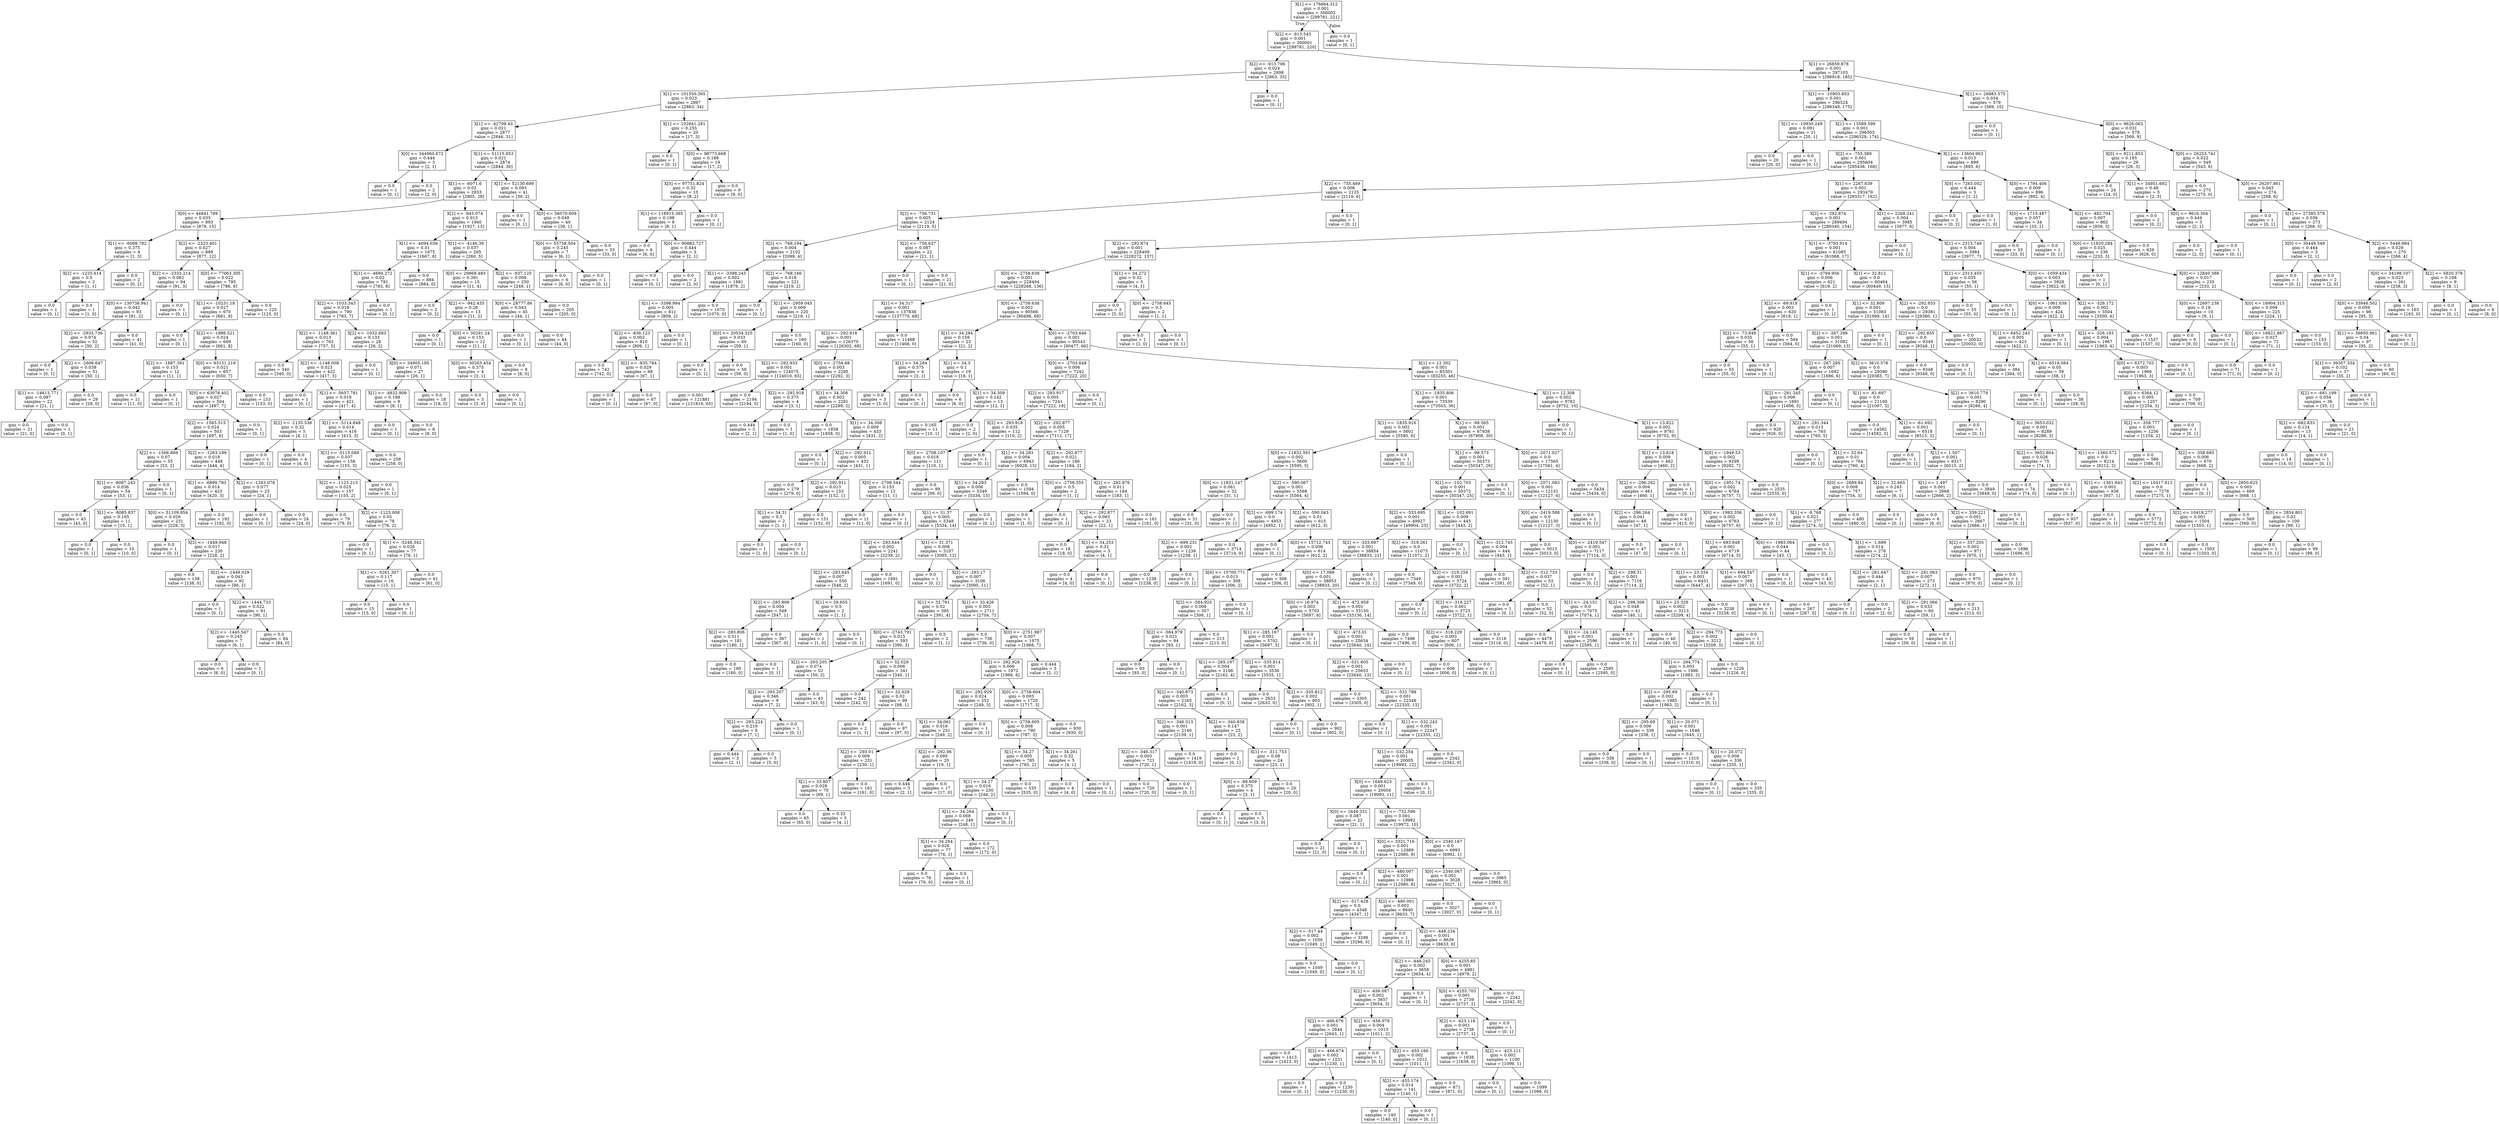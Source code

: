 digraph Tree {
node [shape=box] ;
0 [label="X[1] <= 176664.312\ngini = 0.001\nsamples = 300002\nvalue = [299781, 221]"] ;
1 [label="X[2] <= -913.543\ngini = 0.001\nsamples = 300001\nvalue = [299781, 220]"] ;
0 -> 1 [labeldistance=2.5, labelangle=45, headlabel="True"] ;
2 [label="X[2] <= -913.706\ngini = 0.024\nsamples = 2898\nvalue = [2863, 35]"] ;
1 -> 2 ;
3 [label="X[1] <= 101550.305\ngini = 0.023\nsamples = 2897\nvalue = [2863, 34]"] ;
2 -> 3 ;
4 [label="X[1] <= -42709.43\ngini = 0.021\nsamples = 2877\nvalue = [2846, 31]"] ;
3 -> 4 ;
5 [label="X[0] <= 344960.672\ngini = 0.444\nsamples = 3\nvalue = [2, 1]"] ;
4 -> 5 ;
6 [label="gini = 0.0\nsamples = 1\nvalue = [0, 1]"] ;
5 -> 6 ;
7 [label="gini = 0.0\nsamples = 2\nvalue = [2, 0]"] ;
5 -> 7 ;
8 [label="X[1] <= 51115.953\ngini = 0.021\nsamples = 2874\nvalue = [2844, 30]"] ;
4 -> 8 ;
9 [label="X[1] <= -6071.6\ngini = 0.02\nsamples = 2833\nvalue = [2805, 28]"] ;
8 -> 9 ;
10 [label="X[0] <= 44841.789\ngini = 0.033\nsamples = 893\nvalue = [878, 15]"] ;
9 -> 10 ;
11 [label="X[1] <= -6098.792\ngini = 0.375\nsamples = 4\nvalue = [1, 3]"] ;
10 -> 11 ;
12 [label="X[2] <= -1225.614\ngini = 0.5\nsamples = 2\nvalue = [1, 1]"] ;
11 -> 12 ;
13 [label="gini = 0.0\nsamples = 1\nvalue = [0, 1]"] ;
12 -> 13 ;
14 [label="gini = 0.0\nsamples = 1\nvalue = [1, 0]"] ;
12 -> 14 ;
15 [label="gini = 0.0\nsamples = 2\nvalue = [0, 2]"] ;
11 -> 15 ;
16 [label="X[2] <= -2323.401\ngini = 0.027\nsamples = 889\nvalue = [877, 12]"] ;
10 -> 16 ;
17 [label="X[2] <= -2333.214\ngini = 0.062\nsamples = 94\nvalue = [91, 3]"] ;
16 -> 17 ;
18 [label="X[0] <= 130738.941\ngini = 0.042\nsamples = 93\nvalue = [91, 2]"] ;
17 -> 18 ;
19 [label="X[2] <= -2933.736\ngini = 0.074\nsamples = 52\nvalue = [50, 2]"] ;
18 -> 19 ;
20 [label="gini = 0.0\nsamples = 1\nvalue = [0, 1]"] ;
19 -> 20 ;
21 [label="X[2] <= -2606.647\ngini = 0.038\nsamples = 51\nvalue = [50, 1]"] ;
19 -> 21 ;
22 [label="X[1] <= -14613.771\ngini = 0.087\nsamples = 22\nvalue = [21, 1]"] ;
21 -> 22 ;
23 [label="gini = 0.0\nsamples = 21\nvalue = [21, 0]"] ;
22 -> 23 ;
24 [label="gini = 0.0\nsamples = 1\nvalue = [0, 1]"] ;
22 -> 24 ;
25 [label="gini = 0.0\nsamples = 29\nvalue = [29, 0]"] ;
21 -> 25 ;
26 [label="gini = 0.0\nsamples = 41\nvalue = [41, 0]"] ;
18 -> 26 ;
27 [label="gini = 0.0\nsamples = 1\nvalue = [0, 1]"] ;
17 -> 27 ;
28 [label="X[0] <= 77063.305\ngini = 0.022\nsamples = 795\nvalue = [786, 9]"] ;
16 -> 28 ;
29 [label="X[1] <= -10231.18\ngini = 0.027\nsamples = 670\nvalue = [661, 9]"] ;
28 -> 29 ;
30 [label="gini = 0.0\nsamples = 1\nvalue = [0, 1]"] ;
29 -> 30 ;
31 [label="X[2] <= -1886.521\ngini = 0.024\nsamples = 669\nvalue = [661, 8]"] ;
29 -> 31 ;
32 [label="X[2] <= -1887.391\ngini = 0.153\nsamples = 12\nvalue = [11, 1]"] ;
31 -> 32 ;
33 [label="gini = 0.0\nsamples = 11\nvalue = [11, 0]"] ;
32 -> 33 ;
34 [label="gini = 0.0\nsamples = 1\nvalue = [0, 1]"] ;
32 -> 34 ;
35 [label="X[0] <= 63151.219\ngini = 0.021\nsamples = 657\nvalue = [650, 7]"] ;
31 -> 35 ;
36 [label="X[0] <= 63076.402\ngini = 0.027\nsamples = 504\nvalue = [497, 7]"] ;
35 -> 36 ;
37 [label="X[2] <= -1565.515\ngini = 0.024\nsamples = 503\nvalue = [497, 6]"] ;
36 -> 37 ;
38 [label="X[2] <= -1566.869\ngini = 0.07\nsamples = 55\nvalue = [53, 2]"] ;
37 -> 38 ;
39 [label="X[1] <= -8087.243\ngini = 0.036\nsamples = 54\nvalue = [53, 1]"] ;
38 -> 39 ;
40 [label="gini = 0.0\nsamples = 43\nvalue = [43, 0]"] ;
39 -> 40 ;
41 [label="X[1] <= -8085.837\ngini = 0.165\nsamples = 11\nvalue = [10, 1]"] ;
39 -> 41 ;
42 [label="gini = 0.0\nsamples = 1\nvalue = [0, 1]"] ;
41 -> 42 ;
43 [label="gini = 0.0\nsamples = 10\nvalue = [10, 0]"] ;
41 -> 43 ;
44 [label="gini = 0.0\nsamples = 1\nvalue = [0, 1]"] ;
38 -> 44 ;
45 [label="X[2] <= -1263.199\ngini = 0.018\nsamples = 448\nvalue = [444, 4]"] ;
37 -> 45 ;
46 [label="X[1] <= -6899.793\ngini = 0.014\nsamples = 423\nvalue = [420, 3]"] ;
45 -> 46 ;
47 [label="X[0] <= 51109.854\ngini = 0.026\nsamples = 231\nvalue = [228, 3]"] ;
46 -> 47 ;
48 [label="gini = 0.0\nsamples = 1\nvalue = [0, 1]"] ;
47 -> 48 ;
49 [label="X[2] <= -1449.948\ngini = 0.017\nsamples = 230\nvalue = [228, 2]"] ;
47 -> 49 ;
50 [label="gini = 0.0\nsamples = 138\nvalue = [138, 0]"] ;
49 -> 50 ;
51 [label="X[2] <= -1449.029\ngini = 0.043\nsamples = 92\nvalue = [90, 2]"] ;
49 -> 51 ;
52 [label="gini = 0.0\nsamples = 1\nvalue = [0, 1]"] ;
51 -> 52 ;
53 [label="X[2] <= -1444.723\ngini = 0.022\nsamples = 91\nvalue = [90, 1]"] ;
51 -> 53 ;
54 [label="X[2] <= -1445.547\ngini = 0.245\nsamples = 7\nvalue = [6, 1]"] ;
53 -> 54 ;
55 [label="gini = 0.0\nsamples = 6\nvalue = [6, 0]"] ;
54 -> 55 ;
56 [label="gini = 0.0\nsamples = 1\nvalue = [0, 1]"] ;
54 -> 56 ;
57 [label="gini = 0.0\nsamples = 84\nvalue = [84, 0]"] ;
53 -> 57 ;
58 [label="gini = 0.0\nsamples = 192\nvalue = [192, 0]"] ;
46 -> 58 ;
59 [label="X[2] <= -1263.078\ngini = 0.077\nsamples = 25\nvalue = [24, 1]"] ;
45 -> 59 ;
60 [label="gini = 0.0\nsamples = 1\nvalue = [0, 1]"] ;
59 -> 60 ;
61 [label="gini = 0.0\nsamples = 24\nvalue = [24, 0]"] ;
59 -> 61 ;
62 [label="gini = 0.0\nsamples = 1\nvalue = [0, 1]"] ;
36 -> 62 ;
63 [label="gini = 0.0\nsamples = 153\nvalue = [153, 0]"] ;
35 -> 63 ;
64 [label="gini = 0.0\nsamples = 125\nvalue = [125, 0]"] ;
28 -> 64 ;
65 [label="X[2] <= -943.074\ngini = 0.013\nsamples = 1940\nvalue = [1927, 13]"] ;
9 -> 65 ;
66 [label="X[1] <= -4694.039\ngini = 0.01\nsamples = 1675\nvalue = [1667, 8]"] ;
65 -> 66 ;
67 [label="X[1] <= -4694.272\ngini = 0.02\nsamples = 791\nvalue = [783, 8]"] ;
66 -> 67 ;
68 [label="X[2] <= -1033.343\ngini = 0.018\nsamples = 790\nvalue = [783, 7]"] ;
67 -> 68 ;
69 [label="X[2] <= -1148.361\ngini = 0.013\nsamples = 762\nvalue = [757, 5]"] ;
68 -> 69 ;
70 [label="gini = 0.0\nsamples = 340\nvalue = [340, 0]"] ;
69 -> 70 ;
71 [label="X[2] <= -1148.008\ngini = 0.023\nsamples = 422\nvalue = [417, 5]"] ;
69 -> 71 ;
72 [label="gini = 0.0\nsamples = 1\nvalue = [0, 1]"] ;
71 -> 72 ;
73 [label="X[1] <= -5657.781\ngini = 0.019\nsamples = 421\nvalue = [417, 4]"] ;
71 -> 73 ;
74 [label="X[2] <= -1135.536\ngini = 0.32\nsamples = 5\nvalue = [4, 1]"] ;
73 -> 74 ;
75 [label="gini = 0.0\nsamples = 1\nvalue = [0, 1]"] ;
74 -> 75 ;
76 [label="gini = 0.0\nsamples = 4\nvalue = [4, 0]"] ;
74 -> 76 ;
77 [label="X[1] <= -5114.848\ngini = 0.014\nsamples = 416\nvalue = [413, 3]"] ;
73 -> 77 ;
78 [label="X[1] <= -5115.089\ngini = 0.037\nsamples = 158\nvalue = [155, 3]"] ;
77 -> 78 ;
79 [label="X[2] <= -1123.213\ngini = 0.025\nsamples = 157\nvalue = [155, 2]"] ;
78 -> 79 ;
80 [label="gini = 0.0\nsamples = 79\nvalue = [79, 0]"] ;
79 -> 80 ;
81 [label="X[2] <= -1123.008\ngini = 0.05\nsamples = 78\nvalue = [76, 2]"] ;
79 -> 81 ;
82 [label="gini = 0.0\nsamples = 1\nvalue = [0, 1]"] ;
81 -> 82 ;
83 [label="X[1] <= -5248.342\ngini = 0.026\nsamples = 77\nvalue = [76, 1]"] ;
81 -> 83 ;
84 [label="X[1] <= -5261.307\ngini = 0.117\nsamples = 16\nvalue = [15, 1]"] ;
83 -> 84 ;
85 [label="gini = 0.0\nsamples = 15\nvalue = [15, 0]"] ;
84 -> 85 ;
86 [label="gini = 0.0\nsamples = 1\nvalue = [0, 1]"] ;
84 -> 86 ;
87 [label="gini = 0.0\nsamples = 61\nvalue = [61, 0]"] ;
83 -> 87 ;
88 [label="gini = 0.0\nsamples = 1\nvalue = [0, 1]"] ;
78 -> 88 ;
89 [label="gini = 0.0\nsamples = 258\nvalue = [258, 0]"] ;
77 -> 89 ;
90 [label="X[2] <= -1032.683\ngini = 0.133\nsamples = 28\nvalue = [26, 2]"] ;
68 -> 90 ;
91 [label="gini = 0.0\nsamples = 1\nvalue = [0, 1]"] ;
90 -> 91 ;
92 [label="X[0] <= 34905.195\ngini = 0.071\nsamples = 27\nvalue = [26, 1]"] ;
90 -> 92 ;
93 [label="X[1] <= -4832.909\ngini = 0.198\nsamples = 9\nvalue = [8, 1]"] ;
92 -> 93 ;
94 [label="gini = 0.0\nsamples = 1\nvalue = [0, 1]"] ;
93 -> 94 ;
95 [label="gini = 0.0\nsamples = 8\nvalue = [8, 0]"] ;
93 -> 95 ;
96 [label="gini = 0.0\nsamples = 18\nvalue = [18, 0]"] ;
92 -> 96 ;
97 [label="gini = 0.0\nsamples = 1\nvalue = [0, 1]"] ;
67 -> 97 ;
98 [label="gini = 0.0\nsamples = 884\nvalue = [884, 0]"] ;
66 -> 98 ;
99 [label="X[1] <= -4146.39\ngini = 0.037\nsamples = 265\nvalue = [260, 5]"] ;
65 -> 99 ;
100 [label="X[0] <= 29868.483\ngini = 0.391\nsamples = 15\nvalue = [11, 4]"] ;
99 -> 100 ;
101 [label="gini = 0.0\nsamples = 2\nvalue = [0, 2]"] ;
100 -> 101 ;
102 [label="X[2] <= -942.435\ngini = 0.26\nsamples = 13\nvalue = [11, 2]"] ;
100 -> 102 ;
103 [label="gini = 0.0\nsamples = 1\nvalue = [0, 1]"] ;
102 -> 103 ;
104 [label="X[0] <= 30291.24\ngini = 0.153\nsamples = 12\nvalue = [11, 1]"] ;
102 -> 104 ;
105 [label="X[0] <= 30263.454\ngini = 0.375\nsamples = 4\nvalue = [3, 1]"] ;
104 -> 105 ;
106 [label="gini = 0.0\nsamples = 3\nvalue = [3, 0]"] ;
105 -> 106 ;
107 [label="gini = 0.0\nsamples = 1\nvalue = [0, 1]"] ;
105 -> 107 ;
108 [label="gini = 0.0\nsamples = 8\nvalue = [8, 0]"] ;
104 -> 108 ;
109 [label="X[2] <= -937.125\ngini = 0.008\nsamples = 250\nvalue = [249, 1]"] ;
99 -> 109 ;
110 [label="X[0] <= 28777.86\ngini = 0.043\nsamples = 45\nvalue = [44, 1]"] ;
109 -> 110 ;
111 [label="gini = 0.0\nsamples = 1\nvalue = [0, 1]"] ;
110 -> 111 ;
112 [label="gini = 0.0\nsamples = 44\nvalue = [44, 0]"] ;
110 -> 112 ;
113 [label="gini = 0.0\nsamples = 205\nvalue = [205, 0]"] ;
109 -> 113 ;
114 [label="X[1] <= 52130.699\ngini = 0.093\nsamples = 41\nvalue = [39, 2]"] ;
8 -> 114 ;
115 [label="gini = 0.0\nsamples = 1\nvalue = [0, 1]"] ;
114 -> 115 ;
116 [label="X[0] <= 56070.609\ngini = 0.049\nsamples = 40\nvalue = [39, 1]"] ;
114 -> 116 ;
117 [label="X[0] <= 55758.504\ngini = 0.245\nsamples = 7\nvalue = [6, 1]"] ;
116 -> 117 ;
118 [label="gini = 0.0\nsamples = 6\nvalue = [6, 0]"] ;
117 -> 118 ;
119 [label="gini = 0.0\nsamples = 1\nvalue = [0, 1]"] ;
117 -> 119 ;
120 [label="gini = 0.0\nsamples = 33\nvalue = [33, 0]"] ;
116 -> 120 ;
121 [label="X[1] <= 102841.281\ngini = 0.255\nsamples = 20\nvalue = [17, 3]"] ;
3 -> 121 ;
122 [label="gini = 0.0\nsamples = 1\nvalue = [0, 1]"] ;
121 -> 122 ;
123 [label="X[0] <= 98773.668\ngini = 0.188\nsamples = 19\nvalue = [17, 2]"] ;
121 -> 123 ;
124 [label="X[0] <= 97751.824\ngini = 0.32\nsamples = 10\nvalue = [8, 2]"] ;
123 -> 124 ;
125 [label="X[1] <= 118915.395\ngini = 0.198\nsamples = 9\nvalue = [8, 1]"] ;
124 -> 125 ;
126 [label="gini = 0.0\nsamples = 6\nvalue = [6, 0]"] ;
125 -> 126 ;
127 [label="X[0] <= 90882.727\ngini = 0.444\nsamples = 3\nvalue = [2, 1]"] ;
125 -> 127 ;
128 [label="gini = 0.0\nsamples = 1\nvalue = [0, 1]"] ;
127 -> 128 ;
129 [label="gini = 0.0\nsamples = 2\nvalue = [2, 0]"] ;
127 -> 129 ;
130 [label="gini = 0.0\nsamples = 1\nvalue = [0, 1]"] ;
124 -> 130 ;
131 [label="gini = 0.0\nsamples = 9\nvalue = [9, 0]"] ;
123 -> 131 ;
132 [label="gini = 0.0\nsamples = 1\nvalue = [0, 1]"] ;
2 -> 132 ;
133 [label="X[1] <= 26859.878\ngini = 0.001\nsamples = 297103\nvalue = [296918, 185]"] ;
1 -> 133 ;
134 [label="X[1] <= -10903.853\ngini = 0.001\nsamples = 296524\nvalue = [296349, 175]"] ;
133 -> 134 ;
135 [label="X[1] <= -10930.249\ngini = 0.091\nsamples = 21\nvalue = [20, 1]"] ;
134 -> 135 ;
136 [label="gini = 0.0\nsamples = 20\nvalue = [20, 0]"] ;
135 -> 136 ;
137 [label="gini = 0.0\nsamples = 1\nvalue = [0, 1]"] ;
135 -> 137 ;
138 [label="X[1] <= 13589.599\ngini = 0.001\nsamples = 296503\nvalue = [296329, 174]"] ;
134 -> 138 ;
139 [label="X[2] <= -755.389\ngini = 0.001\nsamples = 295604\nvalue = [295436, 168]"] ;
138 -> 139 ;
140 [label="X[2] <= -755.469\ngini = 0.006\nsamples = 2125\nvalue = [2119, 6]"] ;
139 -> 140 ;
141 [label="X[2] <= -756.731\ngini = 0.005\nsamples = 2124\nvalue = [2119, 5]"] ;
140 -> 141 ;
142 [label="X[2] <= -768.194\ngini = 0.004\nsamples = 2102\nvalue = [2098, 4]"] ;
141 -> 142 ;
143 [label="X[1] <= -3398.245\ngini = 0.002\nsamples = 1881\nvalue = [1879, 2]"] ;
142 -> 143 ;
144 [label="X[1] <= -3398.994\ngini = 0.005\nsamples = 811\nvalue = [809, 2]"] ;
143 -> 144 ;
145 [label="X[2] <= -836.123\ngini = 0.002\nsamples = 810\nvalue = [809, 1]"] ;
144 -> 145 ;
146 [label="gini = 0.0\nsamples = 742\nvalue = [742, 0]"] ;
145 -> 146 ;
147 [label="X[2] <= -835.784\ngini = 0.029\nsamples = 68\nvalue = [67, 1]"] ;
145 -> 147 ;
148 [label="gini = 0.0\nsamples = 1\nvalue = [0, 1]"] ;
147 -> 148 ;
149 [label="gini = 0.0\nsamples = 67\nvalue = [67, 0]"] ;
147 -> 149 ;
150 [label="gini = 0.0\nsamples = 1\nvalue = [0, 1]"] ;
144 -> 150 ;
151 [label="gini = 0.0\nsamples = 1070\nvalue = [1070, 0]"] ;
143 -> 151 ;
152 [label="X[2] <= -768.166\ngini = 0.018\nsamples = 221\nvalue = [219, 2]"] ;
142 -> 152 ;
153 [label="gini = 0.0\nsamples = 1\nvalue = [0, 1]"] ;
152 -> 153 ;
154 [label="X[1] <= -2959.045\ngini = 0.009\nsamples = 220\nvalue = [219, 1]"] ;
152 -> 154 ;
155 [label="X[0] <= 20534.325\ngini = 0.033\nsamples = 60\nvalue = [59, 1]"] ;
154 -> 155 ;
156 [label="gini = 0.0\nsamples = 1\nvalue = [0, 1]"] ;
155 -> 156 ;
157 [label="gini = 0.0\nsamples = 59\nvalue = [59, 0]"] ;
155 -> 157 ;
158 [label="gini = 0.0\nsamples = 160\nvalue = [160, 0]"] ;
154 -> 158 ;
159 [label="X[2] <= -756.637\ngini = 0.087\nsamples = 22\nvalue = [21, 1]"] ;
141 -> 159 ;
160 [label="gini = 0.0\nsamples = 1\nvalue = [0, 1]"] ;
159 -> 160 ;
161 [label="gini = 0.0\nsamples = 21\nvalue = [21, 0]"] ;
159 -> 161 ;
162 [label="gini = 0.0\nsamples = 1\nvalue = [0, 1]"] ;
140 -> 162 ;
163 [label="X[1] <= 2267.639\ngini = 0.001\nsamples = 293479\nvalue = [293317, 162]"] ;
139 -> 163 ;
164 [label="X[2] <= -292.874\ngini = 0.001\nsamples = 289494\nvalue = [289340, 154]"] ;
163 -> 164 ;
165 [label="X[2] <= -292.874\ngini = 0.001\nsamples = 228409\nvalue = [228272, 137]"] ;
164 -> 165 ;
166 [label="X[0] <= -2758.639\ngini = 0.001\nsamples = 228404\nvalue = [228268, 136]"] ;
165 -> 166 ;
167 [label="X[1] <= 34.317\ngini = 0.001\nsamples = 137838\nvalue = [137770, 68]"] ;
166 -> 167 ;
168 [label="X[2] <= -292.918\ngini = 0.001\nsamples = 126370\nvalue = [126302, 68]"] ;
167 -> 168 ;
169 [label="X[2] <= -292.933\ngini = 0.001\nsamples = 124075\nvalue = [124010, 65]"] ;
168 -> 169 ;
170 [label="gini = 0.001\nsamples = 121881\nvalue = [121816, 65]"] ;
169 -> 170 ;
171 [label="gini = 0.0\nsamples = 2194\nvalue = [2194, 0]"] ;
169 -> 171 ;
172 [label="X[0] <= -2758.68\ngini = 0.003\nsamples = 2295\nvalue = [2292, 3]"] ;
168 -> 172 ;
173 [label="X[2] <= -292.918\ngini = 0.375\nsamples = 4\nvalue = [3, 1]"] ;
172 -> 173 ;
174 [label="gini = 0.444\nsamples = 3\nvalue = [2, 1]"] ;
173 -> 174 ;
175 [label="gini = 0.0\nsamples = 1\nvalue = [1, 0]"] ;
173 -> 175 ;
176 [label="X[1] <= 34.308\ngini = 0.002\nsamples = 2291\nvalue = [2289, 2]"] ;
172 -> 176 ;
177 [label="gini = 0.0\nsamples = 1858\nvalue = [1858, 0]"] ;
176 -> 177 ;
178 [label="X[1] <= 34.308\ngini = 0.009\nsamples = 433\nvalue = [431, 2]"] ;
176 -> 178 ;
179 [label="gini = 0.0\nsamples = 1\nvalue = [0, 1]"] ;
178 -> 179 ;
180 [label="X[2] <= -292.911\ngini = 0.005\nsamples = 432\nvalue = [431, 1]"] ;
178 -> 180 ;
181 [label="gini = 0.0\nsamples = 279\nvalue = [279, 0]"] ;
180 -> 181 ;
182 [label="X[2] <= -292.911\ngini = 0.013\nsamples = 153\nvalue = [152, 1]"] ;
180 -> 182 ;
183 [label="X[1] <= 34.31\ngini = 0.5\nsamples = 2\nvalue = [1, 1]"] ;
182 -> 183 ;
184 [label="gini = 0.0\nsamples = 1\nvalue = [1, 0]"] ;
183 -> 184 ;
185 [label="gini = 0.0\nsamples = 1\nvalue = [0, 1]"] ;
183 -> 185 ;
186 [label="gini = 0.0\nsamples = 151\nvalue = [151, 0]"] ;
182 -> 186 ;
187 [label="gini = 0.0\nsamples = 11468\nvalue = [11468, 0]"] ;
167 -> 187 ;
188 [label="X[0] <= -2758.638\ngini = 0.002\nsamples = 90566\nvalue = [90498, 68]"] ;
166 -> 188 ;
189 [label="X[1] <= 34.284\ngini = 0.159\nsamples = 23\nvalue = [21, 2]"] ;
188 -> 189 ;
190 [label="X[1] <= 34.284\ngini = 0.375\nsamples = 4\nvalue = [3, 1]"] ;
189 -> 190 ;
191 [label="gini = 0.0\nsamples = 3\nvalue = [3, 0]"] ;
190 -> 191 ;
192 [label="gini = 0.0\nsamples = 1\nvalue = [0, 1]"] ;
190 -> 192 ;
193 [label="X[1] <= 34.3\ngini = 0.1\nsamples = 19\nvalue = [18, 1]"] ;
189 -> 193 ;
194 [label="gini = 0.0\nsamples = 6\nvalue = [6, 0]"] ;
193 -> 194 ;
195 [label="X[1] <= 34.309\ngini = 0.142\nsamples = 13\nvalue = [12, 1]"] ;
193 -> 195 ;
196 [label="gini = 0.165\nsamples = 11\nvalue = [10, 1]"] ;
195 -> 196 ;
197 [label="gini = 0.0\nsamples = 2\nvalue = [2, 0]"] ;
195 -> 197 ;
198 [label="X[0] <= -2703.646\ngini = 0.001\nsamples = 90543\nvalue = [90477, 66]"] ;
188 -> 198 ;
199 [label="X[0] <= -2703.648\ngini = 0.006\nsamples = 7242\nvalue = [7222, 20]"] ;
198 -> 199 ;
200 [label="X[2] <= -293.917\ngini = 0.005\nsamples = 7241\nvalue = [7222, 19]"] ;
199 -> 200 ;
201 [label="X[2] <= -293.918\ngini = 0.035\nsamples = 112\nvalue = [110, 2]"] ;
200 -> 201 ;
202 [label="X[0] <= -2708.107\ngini = 0.018\nsamples = 111\nvalue = [110, 1]"] ;
201 -> 202 ;
203 [label="X[0] <= -2708.544\ngini = 0.153\nsamples = 12\nvalue = [11, 1]"] ;
202 -> 203 ;
204 [label="gini = 0.0\nsamples = 11\nvalue = [11, 0]"] ;
203 -> 204 ;
205 [label="gini = 0.0\nsamples = 1\nvalue = [0, 1]"] ;
203 -> 205 ;
206 [label="gini = 0.0\nsamples = 99\nvalue = [99, 0]"] ;
202 -> 206 ;
207 [label="gini = 0.0\nsamples = 1\nvalue = [0, 1]"] ;
201 -> 207 ;
208 [label="X[2] <= -292.877\ngini = 0.005\nsamples = 7129\nvalue = [7112, 17]"] ;
200 -> 208 ;
209 [label="X[1] <= 34.283\ngini = 0.004\nsamples = 6943\nvalue = [6928, 15]"] ;
208 -> 209 ;
210 [label="X[1] <= 34.283\ngini = 0.006\nsamples = 5349\nvalue = [5334, 15]"] ;
209 -> 210 ;
211 [label="X[1] <= 31.37\ngini = 0.005\nsamples = 5348\nvalue = [5334, 14]"] ;
210 -> 211 ;
212 [label="X[2] <= -293.644\ngini = 0.002\nsamples = 2241\nvalue = [2239, 2]"] ;
211 -> 212 ;
213 [label="X[2] <= -293.645\ngini = 0.007\nsamples = 550\nvalue = [548, 2]"] ;
212 -> 213 ;
214 [label="X[2] <= -293.806\ngini = 0.004\nsamples = 548\nvalue = [547, 1]"] ;
213 -> 214 ;
215 [label="X[2] <= -293.806\ngini = 0.011\nsamples = 181\nvalue = [180, 1]"] ;
214 -> 215 ;
216 [label="gini = 0.0\nsamples = 180\nvalue = [180, 0]"] ;
215 -> 216 ;
217 [label="gini = 0.0\nsamples = 1\nvalue = [0, 1]"] ;
215 -> 217 ;
218 [label="gini = 0.0\nsamples = 367\nvalue = [367, 0]"] ;
214 -> 218 ;
219 [label="X[1] <= 29.655\ngini = 0.5\nsamples = 2\nvalue = [1, 1]"] ;
213 -> 219 ;
220 [label="gini = 0.0\nsamples = 1\nvalue = [1, 0]"] ;
219 -> 220 ;
221 [label="gini = 0.0\nsamples = 1\nvalue = [0, 1]"] ;
219 -> 221 ;
222 [label="gini = 0.0\nsamples = 1691\nvalue = [1691, 0]"] ;
212 -> 222 ;
223 [label="X[1] <= 31.371\ngini = 0.008\nsamples = 3107\nvalue = [3095, 12]"] ;
211 -> 223 ;
224 [label="gini = 0.0\nsamples = 1\nvalue = [0, 1]"] ;
223 -> 224 ;
225 [label="X[2] <= -293.17\ngini = 0.007\nsamples = 3106\nvalue = [3095, 11]"] ;
223 -> 225 ;
226 [label="X[1] <= 32.791\ngini = 0.02\nsamples = 395\nvalue = [391, 4]"] ;
225 -> 226 ;
227 [label="X[0] <= -2743.791\ngini = 0.015\nsamples = 393\nvalue = [390, 3]"] ;
226 -> 227 ;
228 [label="X[2] <= -293.205\ngini = 0.074\nsamples = 52\nvalue = [50, 2]"] ;
227 -> 228 ;
229 [label="X[2] <= -293.207\ngini = 0.346\nsamples = 9\nvalue = [7, 2]"] ;
228 -> 229 ;
230 [label="X[2] <= -293.224\ngini = 0.219\nsamples = 8\nvalue = [7, 1]"] ;
229 -> 230 ;
231 [label="gini = 0.444\nsamples = 3\nvalue = [2, 1]"] ;
230 -> 231 ;
232 [label="gini = 0.0\nsamples = 5\nvalue = [5, 0]"] ;
230 -> 232 ;
233 [label="gini = 0.0\nsamples = 1\nvalue = [0, 1]"] ;
229 -> 233 ;
234 [label="gini = 0.0\nsamples = 43\nvalue = [43, 0]"] ;
228 -> 234 ;
235 [label="X[1] <= 32.029\ngini = 0.006\nsamples = 341\nvalue = [340, 1]"] ;
227 -> 235 ;
236 [label="gini = 0.0\nsamples = 242\nvalue = [242, 0]"] ;
235 -> 236 ;
237 [label="X[1] <= 32.029\ngini = 0.02\nsamples = 99\nvalue = [98, 1]"] ;
235 -> 237 ;
238 [label="gini = 0.5\nsamples = 2\nvalue = [1, 1]"] ;
237 -> 238 ;
239 [label="gini = 0.0\nsamples = 97\nvalue = [97, 0]"] ;
237 -> 239 ;
240 [label="gini = 0.5\nsamples = 2\nvalue = [1, 1]"] ;
226 -> 240 ;
241 [label="X[1] <= 33.426\ngini = 0.005\nsamples = 2711\nvalue = [2704, 7]"] ;
225 -> 241 ;
242 [label="gini = 0.0\nsamples = 736\nvalue = [736, 0]"] ;
241 -> 242 ;
243 [label="X[0] <= -2751.987\ngini = 0.007\nsamples = 1975\nvalue = [1968, 7]"] ;
241 -> 243 ;
244 [label="X[2] <= -292.928\ngini = 0.006\nsamples = 1972\nvalue = [1966, 6]"] ;
243 -> 244 ;
245 [label="X[2] <= -292.929\ngini = 0.024\nsamples = 252\nvalue = [249, 3]"] ;
244 -> 245 ;
246 [label="X[1] <= 34.061\ngini = 0.016\nsamples = 251\nvalue = [249, 2]"] ;
245 -> 246 ;
247 [label="X[2] <= -293.01\ngini = 0.009\nsamples = 231\nvalue = [230, 1]"] ;
246 -> 247 ;
248 [label="X[1] <= 33.807\ngini = 0.028\nsamples = 70\nvalue = [69, 1]"] ;
247 -> 248 ;
249 [label="gini = 0.0\nsamples = 65\nvalue = [65, 0]"] ;
248 -> 249 ;
250 [label="gini = 0.32\nsamples = 5\nvalue = [4, 1]"] ;
248 -> 250 ;
251 [label="gini = 0.0\nsamples = 161\nvalue = [161, 0]"] ;
247 -> 251 ;
252 [label="X[2] <= -292.96\ngini = 0.095\nsamples = 20\nvalue = [19, 1]"] ;
246 -> 252 ;
253 [label="gini = 0.444\nsamples = 3\nvalue = [2, 1]"] ;
252 -> 253 ;
254 [label="gini = 0.0\nsamples = 17\nvalue = [17, 0]"] ;
252 -> 254 ;
255 [label="gini = 0.0\nsamples = 1\nvalue = [0, 1]"] ;
245 -> 255 ;
256 [label="X[0] <= -2758.604\ngini = 0.003\nsamples = 1720\nvalue = [1717, 3]"] ;
244 -> 256 ;
257 [label="X[0] <= -2758.605\ngini = 0.008\nsamples = 790\nvalue = [787, 3]"] ;
256 -> 257 ;
258 [label="X[1] <= 34.27\ngini = 0.005\nsamples = 785\nvalue = [783, 2]"] ;
257 -> 258 ;
259 [label="X[1] <= 34.27\ngini = 0.016\nsamples = 250\nvalue = [248, 2]"] ;
258 -> 259 ;
260 [label="X[1] <= 34.264\ngini = 0.008\nsamples = 249\nvalue = [248, 1]"] ;
259 -> 260 ;
261 [label="X[1] <= 34.264\ngini = 0.026\nsamples = 77\nvalue = [76, 1]"] ;
260 -> 261 ;
262 [label="gini = 0.0\nsamples = 76\nvalue = [76, 0]"] ;
261 -> 262 ;
263 [label="gini = 0.0\nsamples = 1\nvalue = [0, 1]"] ;
261 -> 263 ;
264 [label="gini = 0.0\nsamples = 172\nvalue = [172, 0]"] ;
260 -> 264 ;
265 [label="gini = 0.0\nsamples = 1\nvalue = [0, 1]"] ;
259 -> 265 ;
266 [label="gini = 0.0\nsamples = 535\nvalue = [535, 0]"] ;
258 -> 266 ;
267 [label="X[1] <= 34.261\ngini = 0.32\nsamples = 5\nvalue = [4, 1]"] ;
257 -> 267 ;
268 [label="gini = 0.0\nsamples = 4\nvalue = [4, 0]"] ;
267 -> 268 ;
269 [label="gini = 0.0\nsamples = 1\nvalue = [0, 1]"] ;
267 -> 269 ;
270 [label="gini = 0.0\nsamples = 930\nvalue = [930, 0]"] ;
256 -> 270 ;
271 [label="gini = 0.444\nsamples = 3\nvalue = [2, 1]"] ;
243 -> 271 ;
272 [label="gini = 0.0\nsamples = 1\nvalue = [0, 1]"] ;
210 -> 272 ;
273 [label="gini = 0.0\nsamples = 1594\nvalue = [1594, 0]"] ;
209 -> 273 ;
274 [label="X[2] <= -292.877\ngini = 0.021\nsamples = 186\nvalue = [184, 2]"] ;
208 -> 274 ;
275 [label="X[0] <= -2758.555\ngini = 0.5\nsamples = 2\nvalue = [1, 1]"] ;
274 -> 275 ;
276 [label="gini = 0.0\nsamples = 1\nvalue = [1, 0]"] ;
275 -> 276 ;
277 [label="gini = 0.0\nsamples = 1\nvalue = [0, 1]"] ;
275 -> 277 ;
278 [label="X[2] <= -292.876\ngini = 0.011\nsamples = 184\nvalue = [183, 1]"] ;
274 -> 278 ;
279 [label="X[2] <= -292.877\ngini = 0.083\nsamples = 23\nvalue = [22, 1]"] ;
278 -> 279 ;
280 [label="gini = 0.0\nsamples = 18\nvalue = [18, 0]"] ;
279 -> 280 ;
281 [label="X[1] <= 34.253\ngini = 0.32\nsamples = 5\nvalue = [4, 1]"] ;
279 -> 281 ;
282 [label="gini = 0.0\nsamples = 4\nvalue = [4, 0]"] ;
281 -> 282 ;
283 [label="gini = 0.0\nsamples = 1\nvalue = [0, 1]"] ;
281 -> 283 ;
284 [label="gini = 0.0\nsamples = 161\nvalue = [161, 0]"] ;
278 -> 284 ;
285 [label="gini = 0.0\nsamples = 1\nvalue = [0, 1]"] ;
199 -> 285 ;
286 [label="X[1] <= 12.302\ngini = 0.001\nsamples = 83301\nvalue = [83255, 46]"] ;
198 -> 286 ;
287 [label="X[1] <= -1835.806\ngini = 0.001\nsamples = 73539\nvalue = [73503, 36]"] ;
286 -> 287 ;
288 [label="X[1] <= -1835.916\ngini = 0.002\nsamples = 5601\nvalue = [5595, 6]"] ;
287 -> 288 ;
289 [label="X[0] <= 11832.591\ngini = 0.002\nsamples = 5600\nvalue = [5595, 5]"] ;
288 -> 289 ;
290 [label="X[0] <= 11831.147\ngini = 0.061\nsamples = 32\nvalue = [31, 1]"] ;
289 -> 290 ;
291 [label="gini = 0.0\nsamples = 31\nvalue = [31, 0]"] ;
290 -> 291 ;
292 [label="gini = 0.0\nsamples = 1\nvalue = [0, 1]"] ;
290 -> 292 ;
293 [label="X[2] <= -590.067\ngini = 0.001\nsamples = 5568\nvalue = [5564, 4]"] ;
289 -> 293 ;
294 [label="X[2] <= -699.174\ngini = 0.0\nsamples = 4953\nvalue = [4952, 1]"] ;
293 -> 294 ;
295 [label="X[2] <= -699.231\ngini = 0.002\nsamples = 1239\nvalue = [1238, 1]"] ;
294 -> 295 ;
296 [label="gini = 0.0\nsamples = 1238\nvalue = [1238, 0]"] ;
295 -> 296 ;
297 [label="gini = 0.0\nsamples = 1\nvalue = [0, 1]"] ;
295 -> 297 ;
298 [label="gini = 0.0\nsamples = 3714\nvalue = [3714, 0]"] ;
294 -> 298 ;
299 [label="X[2] <= -590.043\ngini = 0.01\nsamples = 615\nvalue = [612, 3]"] ;
293 -> 299 ;
300 [label="gini = 0.0\nsamples = 1\nvalue = [0, 1]"] ;
299 -> 300 ;
301 [label="X[0] <= 15712.743\ngini = 0.006\nsamples = 614\nvalue = [612, 2]"] ;
299 -> 301 ;
302 [label="X[0] <= 15700.771\ngini = 0.013\nsamples = 308\nvalue = [306, 2]"] ;
301 -> 302 ;
303 [label="X[2] <= -584.925\ngini = 0.006\nsamples = 307\nvalue = [306, 1]"] ;
302 -> 303 ;
304 [label="X[2] <= -584.979\ngini = 0.021\nsamples = 94\nvalue = [93, 1]"] ;
303 -> 304 ;
305 [label="gini = 0.0\nsamples = 93\nvalue = [93, 0]"] ;
304 -> 305 ;
306 [label="gini = 0.0\nsamples = 1\nvalue = [0, 1]"] ;
304 -> 306 ;
307 [label="gini = 0.0\nsamples = 213\nvalue = [213, 0]"] ;
303 -> 307 ;
308 [label="gini = 0.0\nsamples = 1\nvalue = [0, 1]"] ;
302 -> 308 ;
309 [label="gini = 0.0\nsamples = 306\nvalue = [306, 0]"] ;
301 -> 309 ;
310 [label="gini = 0.0\nsamples = 1\nvalue = [0, 1]"] ;
288 -> 310 ;
311 [label="X[1] <= -98.565\ngini = 0.001\nsamples = 67938\nvalue = [67908, 30]"] ;
287 -> 311 ;
312 [label="X[1] <= -98.573\ngini = 0.001\nsamples = 50373\nvalue = [50347, 26]"] ;
311 -> 312 ;
313 [label="X[1] <= -102.703\ngini = 0.001\nsamples = 50372\nvalue = [50347, 25]"] ;
312 -> 313 ;
314 [label="X[2] <= -333.695\ngini = 0.001\nsamples = 49927\nvalue = [49904, 23]"] ;
313 -> 314 ;
315 [label="X[2] <= -333.697\ngini = 0.001\nsamples = 38854\nvalue = [38833, 21]"] ;
314 -> 315 ;
316 [label="X[0] <= 17.086\ngini = 0.001\nsamples = 38853\nvalue = [38833, 20]"] ;
315 -> 316 ;
317 [label="X[0] <= 16.974\ngini = 0.002\nsamples = 5703\nvalue = [5697, 6]"] ;
316 -> 317 ;
318 [label="X[1] <= -285.167\ngini = 0.002\nsamples = 5702\nvalue = [5697, 5]"] ;
317 -> 318 ;
319 [label="X[1] <= -285.197\ngini = 0.004\nsamples = 2166\nvalue = [2162, 4]"] ;
318 -> 319 ;
320 [label="X[2] <= -340.873\ngini = 0.003\nsamples = 2165\nvalue = [2162, 3]"] ;
319 -> 320 ;
321 [label="X[2] <= -346.313\ngini = 0.001\nsamples = 2140\nvalue = [2139, 1]"] ;
320 -> 321 ;
322 [label="X[2] <= -346.317\ngini = 0.003\nsamples = 721\nvalue = [720, 1]"] ;
321 -> 322 ;
323 [label="gini = 0.0\nsamples = 720\nvalue = [720, 0]"] ;
322 -> 323 ;
324 [label="gini = 0.0\nsamples = 1\nvalue = [0, 1]"] ;
322 -> 324 ;
325 [label="gini = 0.0\nsamples = 1419\nvalue = [1419, 0]"] ;
321 -> 325 ;
326 [label="X[2] <= -340.838\ngini = 0.147\nsamples = 25\nvalue = [23, 2]"] ;
320 -> 326 ;
327 [label="gini = 0.0\nsamples = 1\nvalue = [0, 1]"] ;
326 -> 327 ;
328 [label="X[1] <= -311.753\ngini = 0.08\nsamples = 24\nvalue = [23, 1]"] ;
326 -> 328 ;
329 [label="X[0] <= -88.609\ngini = 0.375\nsamples = 4\nvalue = [3, 1]"] ;
328 -> 329 ;
330 [label="gini = 0.0\nsamples = 1\nvalue = [0, 1]"] ;
329 -> 330 ;
331 [label="gini = 0.0\nsamples = 3\nvalue = [3, 0]"] ;
329 -> 331 ;
332 [label="gini = 0.0\nsamples = 20\nvalue = [20, 0]"] ;
328 -> 332 ;
333 [label="gini = 0.0\nsamples = 1\nvalue = [0, 1]"] ;
319 -> 333 ;
334 [label="X[2] <= -335.814\ngini = 0.001\nsamples = 3536\nvalue = [3535, 1]"] ;
318 -> 334 ;
335 [label="gini = 0.0\nsamples = 2633\nvalue = [2633, 0]"] ;
334 -> 335 ;
336 [label="X[2] <= -335.812\ngini = 0.002\nsamples = 903\nvalue = [902, 1]"] ;
334 -> 336 ;
337 [label="gini = 0.0\nsamples = 1\nvalue = [0, 1]"] ;
336 -> 337 ;
338 [label="gini = 0.0\nsamples = 902\nvalue = [902, 0]"] ;
336 -> 338 ;
339 [label="gini = 0.0\nsamples = 1\nvalue = [0, 1]"] ;
317 -> 339 ;
340 [label="X[1] <= -472.959\ngini = 0.001\nsamples = 33150\nvalue = [33136, 14]"] ;
316 -> 340 ;
341 [label="X[1] <= -473.01\ngini = 0.001\nsamples = 25654\nvalue = [25640, 14]"] ;
340 -> 341 ;
342 [label="X[2] <= -531.805\ngini = 0.001\nsamples = 25653\nvalue = [25640, 13]"] ;
341 -> 342 ;
343 [label="gini = 0.0\nsamples = 3305\nvalue = [3305, 0]"] ;
342 -> 343 ;
344 [label="X[2] <= -531.788\ngini = 0.001\nsamples = 22348\nvalue = [22335, 13]"] ;
342 -> 344 ;
345 [label="gini = 0.0\nsamples = 1\nvalue = [0, 1]"] ;
344 -> 345 ;
346 [label="X[1] <= -532.243\ngini = 0.001\nsamples = 22347\nvalue = [22335, 12]"] ;
344 -> 346 ;
347 [label="X[1] <= -532.254\ngini = 0.001\nsamples = 20005\nvalue = [19993, 12]"] ;
346 -> 347 ;
348 [label="X[0] <= 1649.623\ngini = 0.001\nsamples = 20004\nvalue = [19993, 11]"] ;
347 -> 348 ;
349 [label="X[0] <= 1649.331\ngini = 0.087\nsamples = 22\nvalue = [21, 1]"] ;
348 -> 349 ;
350 [label="gini = 0.0\nsamples = 21\nvalue = [21, 0]"] ;
349 -> 350 ;
351 [label="gini = 0.0\nsamples = 1\nvalue = [0, 1]"] ;
349 -> 351 ;
352 [label="X[1] <= -752.596\ngini = 0.001\nsamples = 19982\nvalue = [19972, 10]"] ;
348 -> 352 ;
353 [label="X[0] <= 3321.716\ngini = 0.001\nsamples = 12989\nvalue = [12980, 9]"] ;
352 -> 353 ;
354 [label="gini = 0.0\nsamples = 1\nvalue = [0, 1]"] ;
353 -> 354 ;
355 [label="X[2] <= -480.007\ngini = 0.001\nsamples = 12988\nvalue = [12980, 8]"] ;
353 -> 355 ;
356 [label="X[2] <= -517.428\ngini = 0.0\nsamples = 4348\nvalue = [4347, 1]"] ;
355 -> 356 ;
357 [label="X[2] <= -517.44\ngini = 0.002\nsamples = 1050\nvalue = [1049, 1]"] ;
356 -> 357 ;
358 [label="gini = 0.0\nsamples = 1049\nvalue = [1049, 0]"] ;
357 -> 358 ;
359 [label="gini = 0.0\nsamples = 1\nvalue = [0, 1]"] ;
357 -> 359 ;
360 [label="gini = 0.0\nsamples = 3298\nvalue = [3298, 0]"] ;
356 -> 360 ;
361 [label="X[2] <= -480.001\ngini = 0.002\nsamples = 8640\nvalue = [8633, 7]"] ;
355 -> 361 ;
362 [label="gini = 0.0\nsamples = 1\nvalue = [0, 1]"] ;
361 -> 362 ;
363 [label="X[2] <= -448.234\ngini = 0.001\nsamples = 8639\nvalue = [8633, 6]"] ;
361 -> 363 ;
364 [label="X[2] <= -448.245\ngini = 0.002\nsamples = 3658\nvalue = [3654, 4]"] ;
363 -> 364 ;
365 [label="X[2] <= -456.087\ngini = 0.002\nsamples = 3657\nvalue = [3654, 3]"] ;
364 -> 365 ;
366 [label="X[2] <= -466.676\ngini = 0.001\nsamples = 2644\nvalue = [2643, 1]"] ;
365 -> 366 ;
367 [label="gini = 0.0\nsamples = 1413\nvalue = [1413, 0]"] ;
366 -> 367 ;
368 [label="X[2] <= -466.674\ngini = 0.002\nsamples = 1231\nvalue = [1230, 1]"] ;
366 -> 368 ;
369 [label="gini = 0.0\nsamples = 1\nvalue = [0, 1]"] ;
368 -> 369 ;
370 [label="gini = 0.0\nsamples = 1230\nvalue = [1230, 0]"] ;
368 -> 370 ;
371 [label="X[2] <= -456.079\ngini = 0.004\nsamples = 1013\nvalue = [1011, 2]"] ;
365 -> 371 ;
372 [label="gini = 0.0\nsamples = 1\nvalue = [0, 1]"] ;
371 -> 372 ;
373 [label="X[2] <= -455.166\ngini = 0.002\nsamples = 1012\nvalue = [1011, 1]"] ;
371 -> 373 ;
374 [label="X[2] <= -455.174\ngini = 0.014\nsamples = 141\nvalue = [140, 1]"] ;
373 -> 374 ;
375 [label="gini = 0.0\nsamples = 140\nvalue = [140, 0]"] ;
374 -> 375 ;
376 [label="gini = 0.0\nsamples = 1\nvalue = [0, 1]"] ;
374 -> 376 ;
377 [label="gini = 0.0\nsamples = 871\nvalue = [871, 0]"] ;
373 -> 377 ;
378 [label="gini = 0.0\nsamples = 1\nvalue = [0, 1]"] ;
364 -> 378 ;
379 [label="X[0] <= 4255.85\ngini = 0.001\nsamples = 4981\nvalue = [4979, 2]"] ;
363 -> 379 ;
380 [label="X[0] <= 4255.703\ngini = 0.001\nsamples = 2739\nvalue = [2737, 2]"] ;
379 -> 380 ;
381 [label="X[2] <= -423.118\ngini = 0.001\nsamples = 2738\nvalue = [2737, 1]"] ;
380 -> 381 ;
382 [label="gini = 0.0\nsamples = 1638\nvalue = [1638, 0]"] ;
381 -> 382 ;
383 [label="X[2] <= -423.111\ngini = 0.002\nsamples = 1100\nvalue = [1099, 1]"] ;
381 -> 383 ;
384 [label="gini = 0.0\nsamples = 1\nvalue = [0, 1]"] ;
383 -> 384 ;
385 [label="gini = 0.0\nsamples = 1099\nvalue = [1099, 0]"] ;
383 -> 385 ;
386 [label="gini = 0.0\nsamples = 1\nvalue = [0, 1]"] ;
380 -> 386 ;
387 [label="gini = 0.0\nsamples = 2242\nvalue = [2242, 0]"] ;
379 -> 387 ;
388 [label="X[0] <= 2340.167\ngini = 0.0\nsamples = 6993\nvalue = [6992, 1]"] ;
352 -> 388 ;
389 [label="X[0] <= 2340.067\ngini = 0.001\nsamples = 3028\nvalue = [3027, 1]"] ;
388 -> 389 ;
390 [label="gini = 0.0\nsamples = 3027\nvalue = [3027, 0]"] ;
389 -> 390 ;
391 [label="gini = 0.0\nsamples = 1\nvalue = [0, 1]"] ;
389 -> 391 ;
392 [label="gini = 0.0\nsamples = 3965\nvalue = [3965, 0]"] ;
388 -> 392 ;
393 [label="gini = 0.0\nsamples = 1\nvalue = [0, 1]"] ;
347 -> 393 ;
394 [label="gini = 0.0\nsamples = 2342\nvalue = [2342, 0]"] ;
346 -> 394 ;
395 [label="gini = 0.0\nsamples = 1\nvalue = [0, 1]"] ;
341 -> 395 ;
396 [label="gini = 0.0\nsamples = 7496\nvalue = [7496, 0]"] ;
340 -> 396 ;
397 [label="gini = 0.0\nsamples = 1\nvalue = [0, 1]"] ;
315 -> 397 ;
398 [label="X[2] <= -319.261\ngini = 0.0\nsamples = 11073\nvalue = [11071, 2]"] ;
314 -> 398 ;
399 [label="gini = 0.0\nsamples = 7349\nvalue = [7349, 0]"] ;
398 -> 399 ;
400 [label="X[2] <= -319.259\ngini = 0.001\nsamples = 3724\nvalue = [3722, 2]"] ;
398 -> 400 ;
401 [label="gini = 0.0\nsamples = 1\nvalue = [0, 1]"] ;
400 -> 401 ;
402 [label="X[2] <= -318.227\ngini = 0.001\nsamples = 3723\nvalue = [3722, 1]"] ;
400 -> 402 ;
403 [label="X[2] <= -318.229\ngini = 0.003\nsamples = 607\nvalue = [606, 1]"] ;
402 -> 403 ;
404 [label="gini = 0.0\nsamples = 606\nvalue = [606, 0]"] ;
403 -> 404 ;
405 [label="gini = 0.0\nsamples = 1\nvalue = [0, 1]"] ;
403 -> 405 ;
406 [label="gini = 0.0\nsamples = 3116\nvalue = [3116, 0]"] ;
402 -> 406 ;
407 [label="X[1] <= -102.691\ngini = 0.009\nsamples = 445\nvalue = [443, 2]"] ;
313 -> 407 ;
408 [label="gini = 0.0\nsamples = 1\nvalue = [0, 1]"] ;
407 -> 408 ;
409 [label="X[2] <= -312.745\ngini = 0.004\nsamples = 444\nvalue = [443, 1]"] ;
407 -> 409 ;
410 [label="gini = 0.0\nsamples = 391\nvalue = [391, 0]"] ;
409 -> 410 ;
411 [label="X[2] <= -312.733\ngini = 0.037\nsamples = 53\nvalue = [52, 1]"] ;
409 -> 411 ;
412 [label="gini = 0.0\nsamples = 1\nvalue = [0, 1]"] ;
411 -> 412 ;
413 [label="gini = 0.0\nsamples = 52\nvalue = [52, 0]"] ;
411 -> 413 ;
414 [label="gini = 0.0\nsamples = 1\nvalue = [0, 1]"] ;
312 -> 414 ;
415 [label="X[0] <= -2071.027\ngini = 0.0\nsamples = 17565\nvalue = [17561, 4]"] ;
311 -> 415 ;
416 [label="X[0] <= -2071.083\ngini = 0.001\nsamples = 12131\nvalue = [12127, 4]"] ;
415 -> 416 ;
417 [label="X[0] <= -2419.588\ngini = 0.0\nsamples = 12130\nvalue = [12127, 3]"] ;
416 -> 417 ;
418 [label="gini = 0.0\nsamples = 5013\nvalue = [5013, 0]"] ;
417 -> 418 ;
419 [label="X[0] <= -2419.547\ngini = 0.001\nsamples = 7117\nvalue = [7114, 3]"] ;
417 -> 419 ;
420 [label="gini = 0.0\nsamples = 1\nvalue = [0, 1]"] ;
419 -> 420 ;
421 [label="X[2] <= -298.31\ngini = 0.001\nsamples = 7116\nvalue = [7114, 2]"] ;
419 -> 421 ;
422 [label="X[1] <= -24.151\ngini = 0.0\nsamples = 7075\nvalue = [7074, 1]"] ;
421 -> 422 ;
423 [label="gini = 0.0\nsamples = 4479\nvalue = [4479, 0]"] ;
422 -> 423 ;
424 [label="X[1] <= -24.145\ngini = 0.001\nsamples = 2596\nvalue = [2595, 1]"] ;
422 -> 424 ;
425 [label="gini = 0.0\nsamples = 1\nvalue = [0, 1]"] ;
424 -> 425 ;
426 [label="gini = 0.0\nsamples = 2595\nvalue = [2595, 0]"] ;
424 -> 426 ;
427 [label="X[2] <= -298.308\ngini = 0.048\nsamples = 41\nvalue = [40, 1]"] ;
421 -> 427 ;
428 [label="gini = 0.0\nsamples = 1\nvalue = [0, 1]"] ;
427 -> 428 ;
429 [label="gini = 0.0\nsamples = 40\nvalue = [40, 0]"] ;
427 -> 429 ;
430 [label="gini = 0.0\nsamples = 1\nvalue = [0, 1]"] ;
416 -> 430 ;
431 [label="gini = 0.0\nsamples = 5434\nvalue = [5434, 0]"] ;
415 -> 431 ;
432 [label="X[1] <= 12.308\ngini = 0.002\nsamples = 9762\nvalue = [9752, 10]"] ;
286 -> 432 ;
433 [label="gini = 0.0\nsamples = 1\nvalue = [0, 1]"] ;
432 -> 433 ;
434 [label="X[1] <= 13.822\ngini = 0.002\nsamples = 9761\nvalue = [9752, 9]"] ;
432 -> 434 ;
435 [label="X[1] <= 13.818\ngini = 0.009\nsamples = 462\nvalue = [460, 2]"] ;
434 -> 435 ;
436 [label="X[2] <= -296.262\ngini = 0.004\nsamples = 461\nvalue = [460, 1]"] ;
435 -> 436 ;
437 [label="X[2] <= -296.264\ngini = 0.041\nsamples = 48\nvalue = [47, 1]"] ;
436 -> 437 ;
438 [label="gini = 0.0\nsamples = 47\nvalue = [47, 0]"] ;
437 -> 438 ;
439 [label="gini = 0.0\nsamples = 1\nvalue = [0, 1]"] ;
437 -> 439 ;
440 [label="gini = 0.0\nsamples = 413\nvalue = [413, 0]"] ;
436 -> 440 ;
441 [label="gini = 0.0\nsamples = 1\nvalue = [0, 1]"] ;
435 -> 441 ;
442 [label="X[0] <= -1949.53\ngini = 0.002\nsamples = 9299\nvalue = [9292, 7]"] ;
434 -> 442 ;
443 [label="X[0] <= -1951.74\ngini = 0.002\nsamples = 6764\nvalue = [6757, 7]"] ;
442 -> 443 ;
444 [label="X[0] <= -1983.356\ngini = 0.002\nsamples = 6763\nvalue = [6757, 6]"] ;
443 -> 444 ;
445 [label="X[1] <= 693.848\ngini = 0.001\nsamples = 6719\nvalue = [6714, 5]"] ;
444 -> 445 ;
446 [label="X[1] <= 23.334\ngini = 0.001\nsamples = 6451\nvalue = [6447, 4]"] ;
445 -> 446 ;
447 [label="X[1] <= 23.329\ngini = 0.002\nsamples = 3213\nvalue = [3209, 4]"] ;
446 -> 447 ;
448 [label="X[2] <= -294.773\ngini = 0.002\nsamples = 3212\nvalue = [3209, 3]"] ;
447 -> 448 ;
449 [label="X[2] <= -294.774\ngini = 0.003\nsamples = 1986\nvalue = [1983, 3]"] ;
448 -> 449 ;
450 [label="X[2] <= -295.69\ngini = 0.002\nsamples = 1985\nvalue = [1983, 2]"] ;
449 -> 450 ;
451 [label="X[2] <= -295.69\ngini = 0.006\nsamples = 339\nvalue = [338, 1]"] ;
450 -> 451 ;
452 [label="gini = 0.0\nsamples = 338\nvalue = [338, 0]"] ;
451 -> 452 ;
453 [label="gini = 0.0\nsamples = 1\nvalue = [0, 1]"] ;
451 -> 453 ;
454 [label="X[1] <= 20.071\ngini = 0.001\nsamples = 1646\nvalue = [1645, 1]"] ;
450 -> 454 ;
455 [label="gini = 0.0\nsamples = 1310\nvalue = [1310, 0]"] ;
454 -> 455 ;
456 [label="X[1] <= 20.072\ngini = 0.006\nsamples = 336\nvalue = [335, 1]"] ;
454 -> 456 ;
457 [label="gini = 0.0\nsamples = 1\nvalue = [0, 1]"] ;
456 -> 457 ;
458 [label="gini = 0.0\nsamples = 335\nvalue = [335, 0]"] ;
456 -> 458 ;
459 [label="gini = 0.0\nsamples = 1\nvalue = [0, 1]"] ;
449 -> 459 ;
460 [label="gini = 0.0\nsamples = 1226\nvalue = [1226, 0]"] ;
448 -> 460 ;
461 [label="gini = 0.0\nsamples = 1\nvalue = [0, 1]"] ;
447 -> 461 ;
462 [label="gini = 0.0\nsamples = 3238\nvalue = [3238, 0]"] ;
446 -> 462 ;
463 [label="X[1] <= 694.547\ngini = 0.007\nsamples = 268\nvalue = [267, 1]"] ;
445 -> 463 ;
464 [label="gini = 0.0\nsamples = 1\nvalue = [0, 1]"] ;
463 -> 464 ;
465 [label="gini = 0.0\nsamples = 267\nvalue = [267, 0]"] ;
463 -> 465 ;
466 [label="X[0] <= -1983.064\ngini = 0.044\nsamples = 44\nvalue = [43, 1]"] ;
444 -> 466 ;
467 [label="gini = 0.0\nsamples = 1\nvalue = [0, 1]"] ;
466 -> 467 ;
468 [label="gini = 0.0\nsamples = 43\nvalue = [43, 0]"] ;
466 -> 468 ;
469 [label="gini = 0.0\nsamples = 1\nvalue = [0, 1]"] ;
443 -> 469 ;
470 [label="gini = 0.0\nsamples = 2535\nvalue = [2535, 0]"] ;
442 -> 470 ;
471 [label="X[1] <= 34.272\ngini = 0.32\nsamples = 5\nvalue = [4, 1]"] ;
165 -> 471 ;
472 [label="gini = 0.0\nsamples = 3\nvalue = [3, 0]"] ;
471 -> 472 ;
473 [label="X[0] <= -2758.645\ngini = 0.5\nsamples = 2\nvalue = [1, 1]"] ;
471 -> 473 ;
474 [label="gini = 0.0\nsamples = 1\nvalue = [1, 0]"] ;
473 -> 474 ;
475 [label="gini = 0.0\nsamples = 1\nvalue = [0, 1]"] ;
473 -> 475 ;
476 [label="X[1] <= -3793.914\ngini = 0.001\nsamples = 61085\nvalue = [61068, 17]"] ;
164 -> 476 ;
477 [label="X[1] <= -3794.956\ngini = 0.006\nsamples = 621\nvalue = [619, 2]"] ;
476 -> 477 ;
478 [label="X[2] <= -69.918\ngini = 0.003\nsamples = 620\nvalue = [619, 1]"] ;
477 -> 478 ;
479 [label="X[2] <= -73.849\ngini = 0.035\nsamples = 56\nvalue = [55, 1]"] ;
478 -> 479 ;
480 [label="gini = 0.0\nsamples = 55\nvalue = [55, 0]"] ;
479 -> 480 ;
481 [label="gini = 0.0\nsamples = 1\nvalue = [0, 1]"] ;
479 -> 481 ;
482 [label="gini = 0.0\nsamples = 564\nvalue = [564, 0]"] ;
478 -> 482 ;
483 [label="gini = 0.0\nsamples = 1\nvalue = [0, 1]"] ;
477 -> 483 ;
484 [label="X[1] <= 32.812\ngini = 0.0\nsamples = 60464\nvalue = [60449, 15]"] ;
476 -> 484 ;
485 [label="X[1] <= 32.809\ngini = 0.001\nsamples = 31083\nvalue = [31069, 14]"] ;
484 -> 485 ;
486 [label="X[2] <= -267.286\ngini = 0.001\nsamples = 31082\nvalue = [31069, 13]"] ;
485 -> 486 ;
487 [label="X[2] <= -267.295\ngini = 0.007\nsamples = 1692\nvalue = [1686, 6]"] ;
486 -> 487 ;
488 [label="X[2] <= -291.345\ngini = 0.006\nsamples = 1691\nvalue = [1686, 5]"] ;
487 -> 488 ;
489 [label="gini = 0.0\nsamples = 926\nvalue = [926, 0]"] ;
488 -> 489 ;
490 [label="X[2] <= -291.344\ngini = 0.013\nsamples = 765\nvalue = [760, 5]"] ;
488 -> 490 ;
491 [label="gini = 0.0\nsamples = 1\nvalue = [0, 1]"] ;
490 -> 491 ;
492 [label="X[1] <= 32.64\ngini = 0.01\nsamples = 764\nvalue = [760, 4]"] ;
490 -> 492 ;
493 [label="X[0] <= -2689.84\ngini = 0.008\nsamples = 757\nvalue = [754, 3]"] ;
492 -> 493 ;
494 [label="X[1] <= -9.768\ngini = 0.021\nsamples = 277\nvalue = [274, 3]"] ;
493 -> 494 ;
495 [label="gini = 0.0\nsamples = 1\nvalue = [0, 1]"] ;
494 -> 495 ;
496 [label="X[1] <= -1.699\ngini = 0.014\nsamples = 276\nvalue = [274, 2]"] ;
494 -> 496 ;
497 [label="X[2] <= -281.647\ngini = 0.444\nsamples = 3\nvalue = [2, 1]"] ;
496 -> 497 ;
498 [label="gini = 0.0\nsamples = 1\nvalue = [0, 1]"] ;
497 -> 498 ;
499 [label="gini = 0.0\nsamples = 2\nvalue = [2, 0]"] ;
497 -> 499 ;
500 [label="X[2] <= -291.063\ngini = 0.007\nsamples = 273\nvalue = [272, 1]"] ;
496 -> 500 ;
501 [label="X[2] <= -291.066\ngini = 0.033\nsamples = 60\nvalue = [59, 1]"] ;
500 -> 501 ;
502 [label="gini = 0.0\nsamples = 59\nvalue = [59, 0]"] ;
501 -> 502 ;
503 [label="gini = 0.0\nsamples = 1\nvalue = [0, 1]"] ;
501 -> 503 ;
504 [label="gini = 0.0\nsamples = 213\nvalue = [213, 0]"] ;
500 -> 504 ;
505 [label="gini = 0.0\nsamples = 480\nvalue = [480, 0]"] ;
493 -> 505 ;
506 [label="X[1] <= 32.665\ngini = 0.245\nsamples = 7\nvalue = [6, 1]"] ;
492 -> 506 ;
507 [label="gini = 0.0\nsamples = 1\nvalue = [0, 1]"] ;
506 -> 507 ;
508 [label="gini = 0.0\nsamples = 6\nvalue = [6, 0]"] ;
506 -> 508 ;
509 [label="gini = 0.0\nsamples = 1\nvalue = [0, 1]"] ;
487 -> 509 ;
510 [label="X[2] <= 3610.578\ngini = 0.0\nsamples = 29390\nvalue = [29383, 7]"] ;
486 -> 510 ;
511 [label="X[1] <= -61.697\ngini = 0.0\nsamples = 21100\nvalue = [21097, 3]"] ;
510 -> 511 ;
512 [label="gini = 0.0\nsamples = 14582\nvalue = [14582, 0]"] ;
511 -> 512 ;
513 [label="X[1] <= -61.692\ngini = 0.001\nsamples = 6518\nvalue = [6515, 3]"] ;
511 -> 513 ;
514 [label="gini = 0.0\nsamples = 1\nvalue = [0, 1]"] ;
513 -> 514 ;
515 [label="X[1] <= 1.507\ngini = 0.001\nsamples = 6517\nvalue = [6515, 2]"] ;
513 -> 515 ;
516 [label="X[1] <= 1.497\ngini = 0.001\nsamples = 2668\nvalue = [2666, 2]"] ;
515 -> 516 ;
517 [label="X[2] <= 339.221\ngini = 0.001\nsamples = 2667\nvalue = [2666, 1]"] ;
516 -> 517 ;
518 [label="X[2] <= 337.205\ngini = 0.002\nsamples = 971\nvalue = [970, 1]"] ;
517 -> 518 ;
519 [label="gini = 0.0\nsamples = 970\nvalue = [970, 0]"] ;
518 -> 519 ;
520 [label="gini = 0.0\nsamples = 1\nvalue = [0, 1]"] ;
518 -> 520 ;
521 [label="gini = 0.0\nsamples = 1696\nvalue = [1696, 0]"] ;
517 -> 521 ;
522 [label="gini = 0.0\nsamples = 1\nvalue = [0, 1]"] ;
516 -> 522 ;
523 [label="gini = 0.0\nsamples = 3849\nvalue = [3849, 0]"] ;
515 -> 523 ;
524 [label="X[2] <= 3610.779\ngini = 0.001\nsamples = 8290\nvalue = [8286, 4]"] ;
510 -> 524 ;
525 [label="gini = 0.0\nsamples = 1\nvalue = [0, 1]"] ;
524 -> 525 ;
526 [label="X[2] <= 3653.032\ngini = 0.001\nsamples = 8289\nvalue = [8286, 3]"] ;
524 -> 526 ;
527 [label="X[2] <= 3652.804\ngini = 0.026\nsamples = 75\nvalue = [74, 1]"] ;
526 -> 527 ;
528 [label="gini = 0.0\nsamples = 74\nvalue = [74, 0]"] ;
527 -> 528 ;
529 [label="gini = 0.0\nsamples = 1\nvalue = [0, 1]"] ;
527 -> 529 ;
530 [label="X[1] <= -1360.572\ngini = 0.0\nsamples = 8214\nvalue = [8212, 2]"] ;
526 -> 530 ;
531 [label="X[1] <= -1361.843\ngini = 0.002\nsamples = 938\nvalue = [937, 1]"] ;
530 -> 531 ;
532 [label="gini = 0.0\nsamples = 937\nvalue = [937, 0]"] ;
531 -> 532 ;
533 [label="gini = 0.0\nsamples = 1\nvalue = [0, 1]"] ;
531 -> 533 ;
534 [label="X[2] <= 10417.812\ngini = 0.0\nsamples = 7276\nvalue = [7275, 1]"] ;
530 -> 534 ;
535 [label="gini = 0.0\nsamples = 5772\nvalue = [5772, 0]"] ;
534 -> 535 ;
536 [label="X[2] <= 10418.277\ngini = 0.001\nsamples = 1504\nvalue = [1503, 1]"] ;
534 -> 536 ;
537 [label="gini = 0.0\nsamples = 1\nvalue = [0, 1]"] ;
536 -> 537 ;
538 [label="gini = 0.0\nsamples = 1503\nvalue = [1503, 0]"] ;
536 -> 538 ;
539 [label="gini = 0.0\nsamples = 1\nvalue = [0, 1]"] ;
485 -> 539 ;
540 [label="X[2] <= -292.855\ngini = 0.0\nsamples = 29381\nvalue = [29380, 1]"] ;
484 -> 540 ;
541 [label="X[2] <= -292.855\ngini = 0.0\nsamples = 9349\nvalue = [9348, 1]"] ;
540 -> 541 ;
542 [label="gini = 0.0\nsamples = 9348\nvalue = [9348, 0]"] ;
541 -> 542 ;
543 [label="gini = 0.0\nsamples = 1\nvalue = [0, 1]"] ;
541 -> 543 ;
544 [label="gini = 0.0\nsamples = 20032\nvalue = [20032, 0]"] ;
540 -> 544 ;
545 [label="X[1] <= 2268.241\ngini = 0.004\nsamples = 3985\nvalue = [3977, 8]"] ;
163 -> 545 ;
546 [label="gini = 0.0\nsamples = 1\nvalue = [0, 1]"] ;
545 -> 546 ;
547 [label="X[1] <= 2313.749\ngini = 0.004\nsamples = 3984\nvalue = [3977, 7]"] ;
545 -> 547 ;
548 [label="X[1] <= 2313.455\ngini = 0.035\nsamples = 56\nvalue = [55, 1]"] ;
547 -> 548 ;
549 [label="gini = 0.0\nsamples = 55\nvalue = [55, 0]"] ;
548 -> 549 ;
550 [label="gini = 0.0\nsamples = 1\nvalue = [0, 1]"] ;
548 -> 550 ;
551 [label="X[0] <= -1059.434\ngini = 0.003\nsamples = 3928\nvalue = [3922, 6]"] ;
547 -> 551 ;
552 [label="X[0] <= -1061.038\ngini = 0.009\nsamples = 424\nvalue = [422, 2]"] ;
551 -> 552 ;
553 [label="X[1] <= 6452.243\ngini = 0.005\nsamples = 423\nvalue = [422, 1]"] ;
552 -> 553 ;
554 [label="gini = 0.0\nsamples = 384\nvalue = [384, 0]"] ;
553 -> 554 ;
555 [label="X[1] <= 6518.084\ngini = 0.05\nsamples = 39\nvalue = [38, 1]"] ;
553 -> 555 ;
556 [label="gini = 0.0\nsamples = 1\nvalue = [0, 1]"] ;
555 -> 556 ;
557 [label="gini = 0.0\nsamples = 38\nvalue = [38, 0]"] ;
555 -> 557 ;
558 [label="gini = 0.0\nsamples = 1\nvalue = [0, 1]"] ;
552 -> 558 ;
559 [label="X[2] <= -326.172\ngini = 0.002\nsamples = 3504\nvalue = [3500, 4]"] ;
551 -> 559 ;
560 [label="X[2] <= -326.193\ngini = 0.004\nsamples = 1967\nvalue = [1963, 4]"] ;
559 -> 560 ;
561 [label="X[0] <= 6372.703\ngini = 0.003\nsamples = 1966\nvalue = [1963, 3]"] ;
560 -> 561 ;
562 [label="X[0] <= 6364.12\ngini = 0.005\nsamples = 1257\nvalue = [1254, 3]"] ;
561 -> 562 ;
563 [label="X[2] <= -358.777\ngini = 0.003\nsamples = 1256\nvalue = [1254, 2]"] ;
562 -> 563 ;
564 [label="gini = 0.0\nsamples = 586\nvalue = [586, 0]"] ;
563 -> 564 ;
565 [label="X[2] <= -358.685\ngini = 0.006\nsamples = 670\nvalue = [668, 2]"] ;
563 -> 565 ;
566 [label="gini = 0.0\nsamples = 1\nvalue = [0, 1]"] ;
565 -> 566 ;
567 [label="X[0] <= 2850.625\ngini = 0.003\nsamples = 669\nvalue = [668, 1]"] ;
565 -> 567 ;
568 [label="gini = 0.0\nsamples = 569\nvalue = [569, 0]"] ;
567 -> 568 ;
569 [label="X[0] <= 2854.801\ngini = 0.02\nsamples = 100\nvalue = [99, 1]"] ;
567 -> 569 ;
570 [label="gini = 0.0\nsamples = 1\nvalue = [0, 1]"] ;
569 -> 570 ;
571 [label="gini = 0.0\nsamples = 99\nvalue = [99, 0]"] ;
569 -> 571 ;
572 [label="gini = 0.0\nsamples = 1\nvalue = [0, 1]"] ;
562 -> 572 ;
573 [label="gini = 0.0\nsamples = 709\nvalue = [709, 0]"] ;
561 -> 573 ;
574 [label="gini = 0.0\nsamples = 1\nvalue = [0, 1]"] ;
560 -> 574 ;
575 [label="gini = 0.0\nsamples = 1537\nvalue = [1537, 0]"] ;
559 -> 575 ;
576 [label="X[1] <= 13604.963\ngini = 0.013\nsamples = 899\nvalue = [893, 6]"] ;
138 -> 576 ;
577 [label="X[0] <= 7265.052\ngini = 0.444\nsamples = 3\nvalue = [1, 2]"] ;
576 -> 577 ;
578 [label="gini = 0.0\nsamples = 2\nvalue = [0, 2]"] ;
577 -> 578 ;
579 [label="gini = 0.0\nsamples = 1\nvalue = [1, 0]"] ;
577 -> 579 ;
580 [label="X[0] <= 1794.406\ngini = 0.009\nsamples = 896\nvalue = [892, 4]"] ;
576 -> 580 ;
581 [label="X[0] <= 1715.487\ngini = 0.057\nsamples = 34\nvalue = [33, 1]"] ;
580 -> 581 ;
582 [label="gini = 0.0\nsamples = 33\nvalue = [33, 0]"] ;
581 -> 582 ;
583 [label="gini = 0.0\nsamples = 1\nvalue = [0, 1]"] ;
581 -> 583 ;
584 [label="X[2] <= -482.704\ngini = 0.007\nsamples = 862\nvalue = [859, 3]"] ;
580 -> 584 ;
585 [label="X[0] <= 11820.284\ngini = 0.025\nsamples = 236\nvalue = [233, 3]"] ;
584 -> 585 ;
586 [label="gini = 0.0\nsamples = 1\nvalue = [0, 1]"] ;
585 -> 586 ;
587 [label="X[0] <= 12840.388\ngini = 0.017\nsamples = 235\nvalue = [233, 2]"] ;
585 -> 587 ;
588 [label="X[0] <= 12697.238\ngini = 0.18\nsamples = 10\nvalue = [9, 1]"] ;
587 -> 588 ;
589 [label="gini = 0.0\nsamples = 9\nvalue = [9, 0]"] ;
588 -> 589 ;
590 [label="gini = 0.0\nsamples = 1\nvalue = [0, 1]"] ;
588 -> 590 ;
591 [label="X[0] <= 16904.315\ngini = 0.009\nsamples = 225\nvalue = [224, 1]"] ;
587 -> 591 ;
592 [label="X[0] <= 16821.867\ngini = 0.027\nsamples = 72\nvalue = [71, 1]"] ;
591 -> 592 ;
593 [label="gini = 0.0\nsamples = 71\nvalue = [71, 0]"] ;
592 -> 593 ;
594 [label="gini = 0.0\nsamples = 1\nvalue = [0, 1]"] ;
592 -> 594 ;
595 [label="gini = 0.0\nsamples = 153\nvalue = [153, 0]"] ;
591 -> 595 ;
596 [label="gini = 0.0\nsamples = 626\nvalue = [626, 0]"] ;
584 -> 596 ;
597 [label="X[1] <= 26883.575\ngini = 0.034\nsamples = 579\nvalue = [569, 10]"] ;
133 -> 597 ;
598 [label="gini = 0.0\nsamples = 1\nvalue = [0, 1]"] ;
597 -> 598 ;
599 [label="X[0] <= 9626.063\ngini = 0.031\nsamples = 578\nvalue = [569, 9]"] ;
597 -> 599 ;
600 [label="X[0] <= 9211.853\ngini = 0.185\nsamples = 29\nvalue = [26, 3]"] ;
599 -> 600 ;
601 [label="gini = 0.0\nsamples = 24\nvalue = [24, 0]"] ;
600 -> 601 ;
602 [label="X[1] <= 34951.692\ngini = 0.48\nsamples = 5\nvalue = [2, 3]"] ;
600 -> 602 ;
603 [label="gini = 0.0\nsamples = 2\nvalue = [0, 2]"] ;
602 -> 603 ;
604 [label="X[0] <= 9616.304\ngini = 0.444\nsamples = 3\nvalue = [2, 1]"] ;
602 -> 604 ;
605 [label="gini = 0.0\nsamples = 2\nvalue = [2, 0]"] ;
604 -> 605 ;
606 [label="gini = 0.0\nsamples = 1\nvalue = [0, 1]"] ;
604 -> 606 ;
607 [label="X[0] <= 26253.741\ngini = 0.022\nsamples = 549\nvalue = [543, 6]"] ;
599 -> 607 ;
608 [label="gini = 0.0\nsamples = 275\nvalue = [275, 0]"] ;
607 -> 608 ;
609 [label="X[0] <= 26297.861\ngini = 0.043\nsamples = 274\nvalue = [268, 6]"] ;
607 -> 609 ;
610 [label="gini = 0.0\nsamples = 1\nvalue = [0, 1]"] ;
609 -> 610 ;
611 [label="X[1] <= 27385.579\ngini = 0.036\nsamples = 273\nvalue = [268, 5]"] ;
609 -> 611 ;
612 [label="X[0] <= 30449.549\ngini = 0.444\nsamples = 3\nvalue = [2, 1]"] ;
611 -> 612 ;
613 [label="gini = 0.0\nsamples = 1\nvalue = [0, 1]"] ;
612 -> 613 ;
614 [label="gini = 0.0\nsamples = 2\nvalue = [2, 0]"] ;
612 -> 614 ;
615 [label="X[2] <= 5448.984\ngini = 0.029\nsamples = 270\nvalue = [266, 4]"] ;
611 -> 615 ;
616 [label="X[0] <= 34198.107\ngini = 0.023\nsamples = 261\nvalue = [258, 3]"] ;
615 -> 616 ;
617 [label="X[0] <= 33946.502\ngini = 0.059\nsamples = 98\nvalue = [95, 3]"] ;
616 -> 617 ;
618 [label="X[1] <= 39850.961\ngini = 0.04\nsamples = 97\nvalue = [95, 2]"] ;
617 -> 618 ;
619 [label="X[1] <= 39357.334\ngini = 0.102\nsamples = 37\nvalue = [35, 2]"] ;
618 -> 619 ;
620 [label="X[2] <= -681.199\ngini = 0.054\nsamples = 36\nvalue = [35, 1]"] ;
619 -> 620 ;
621 [label="X[2] <= -682.833\ngini = 0.124\nsamples = 15\nvalue = [14, 1]"] ;
620 -> 621 ;
622 [label="gini = 0.0\nsamples = 14\nvalue = [14, 0]"] ;
621 -> 622 ;
623 [label="gini = 0.0\nsamples = 1\nvalue = [0, 1]"] ;
621 -> 623 ;
624 [label="gini = 0.0\nsamples = 21\nvalue = [21, 0]"] ;
620 -> 624 ;
625 [label="gini = 0.0\nsamples = 1\nvalue = [0, 1]"] ;
619 -> 625 ;
626 [label="gini = 0.0\nsamples = 60\nvalue = [60, 0]"] ;
618 -> 626 ;
627 [label="gini = 0.0\nsamples = 1\nvalue = [0, 1]"] ;
617 -> 627 ;
628 [label="gini = 0.0\nsamples = 163\nvalue = [163, 0]"] ;
616 -> 628 ;
629 [label="X[2] <= 5820.379\ngini = 0.198\nsamples = 9\nvalue = [8, 1]"] ;
615 -> 629 ;
630 [label="gini = 0.0\nsamples = 1\nvalue = [0, 1]"] ;
629 -> 630 ;
631 [label="gini = 0.0\nsamples = 8\nvalue = [8, 0]"] ;
629 -> 631 ;
632 [label="gini = 0.0\nsamples = 1\nvalue = [0, 1]"] ;
0 -> 632 [labeldistance=2.5, labelangle=-45, headlabel="False"] ;
}